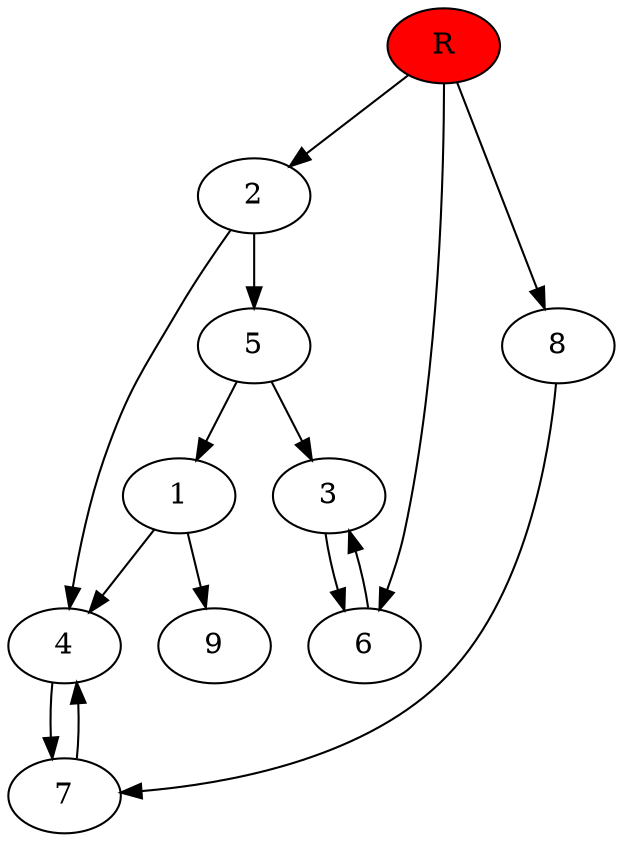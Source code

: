 digraph prb53135 {
	1
	2
	3
	4
	5
	6
	7
	8
	R [fillcolor="#ff0000" style=filled]
	1 -> 4
	1 -> 9
	2 -> 4
	2 -> 5
	3 -> 6
	4 -> 7
	5 -> 1
	5 -> 3
	6 -> 3
	7 -> 4
	8 -> 7
	R -> 2
	R -> 6
	R -> 8
}
